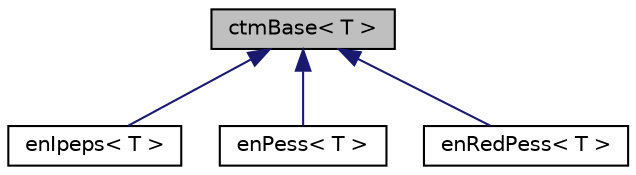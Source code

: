 digraph "ctmBase&lt; T &gt;"
{
  edge [fontname="Helvetica",fontsize="10",labelfontname="Helvetica",labelfontsize="10"];
  node [fontname="Helvetica",fontsize="10",shape=record];
  Node1 [label="ctmBase\< T \>",height=0.2,width=0.4,color="black", fillcolor="grey75", style="filled", fontcolor="black"];
  Node1 -> Node2 [dir="back",color="midnightblue",fontsize="10",style="solid",fontname="Helvetica"];
  Node2 [label="enIpeps\< T \>",height=0.2,width=0.4,color="black", fillcolor="white", style="filled",URL="$classenIpeps.html",tooltip="A derived class of ctmBase describing the environment of 2D iPEPS on square lattice. "];
  Node1 -> Node3 [dir="back",color="midnightblue",fontsize="10",style="solid",fontname="Helvetica"];
  Node3 [label="enPess\< T \>",height=0.2,width=0.4,color="black", fillcolor="white", style="filled",URL="$classenPess.html",tooltip="A derived class of ctmBase describing the environment of 3-PESS on kagome lattice. "];
  Node1 -> Node4 [dir="back",color="midnightblue",fontsize="10",style="solid",fontname="Helvetica"];
  Node4 [label="enRedPess\< T \>",height=0.2,width=0.4,color="black", fillcolor="white", style="filled",URL="$classenRedPess.html",tooltip="A derived class of ctmBase describing the environment with dimension reduction technique of 3-PESS on..."];
}
